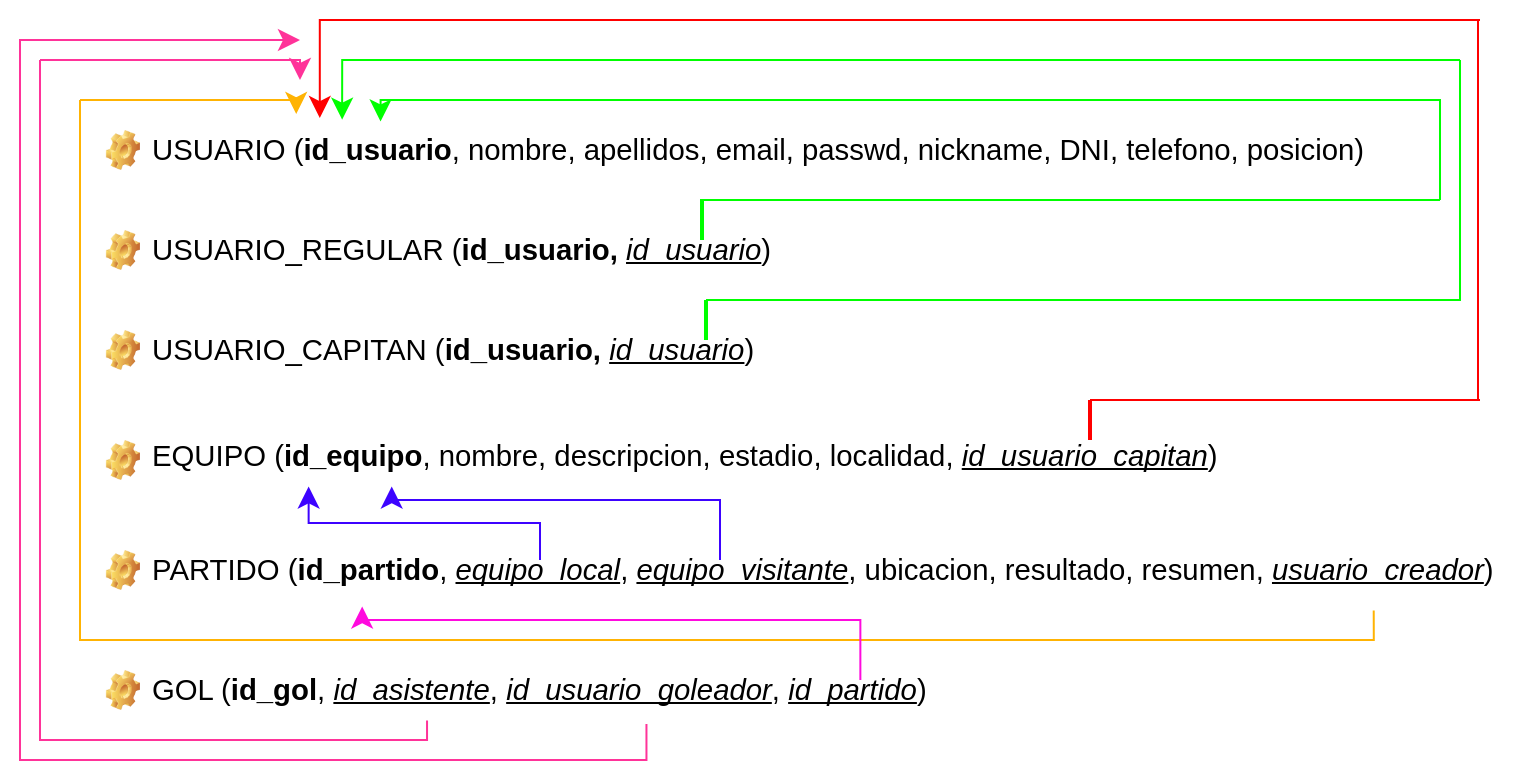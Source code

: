 <mxfile version="24.2.2" type="device">
  <diagram name="Página-1" id="RrpGZ81u7sjzvxTYh_N2">
    <mxGraphModel dx="989" dy="514" grid="1" gridSize="10" guides="1" tooltips="1" connect="1" arrows="1" fold="1" page="1" pageScale="1" pageWidth="827" pageHeight="1169" math="0" shadow="0">
      <root>
        <mxCell id="0" />
        <mxCell id="1" parent="0" />
        <mxCell id="2V15acwhdToJsvbggmJ_-3" value="&lt;span id=&quot;docs-internal-guid-c65d7418-7fff-1087-b515-32ff934a345a&quot;&gt;&lt;span style=&quot;font-size: 11pt; font-family: Arial, sans-serif; background-color: transparent; font-variant-numeric: normal; font-variant-east-asian: normal; font-variant-alternates: normal; font-variant-position: normal; vertical-align: baseline; white-space-collapse: preserve;&quot;&gt;USUARIO (&lt;/span&gt;&lt;span style=&quot;font-size: 11pt; font-family: Arial, sans-serif; background-color: transparent; font-weight: 700; font-variant-numeric: normal; font-variant-east-asian: normal; font-variant-alternates: normal; font-variant-position: normal; vertical-align: baseline; white-space-collapse: preserve;&quot;&gt;id_usuario&lt;/span&gt;&lt;span style=&quot;font-size: 11pt; font-family: Arial, sans-serif; background-color: transparent; font-variant-numeric: normal; font-variant-east-asian: normal; font-variant-alternates: normal; font-variant-position: normal; vertical-align: baseline; white-space-collapse: preserve;&quot;&gt;, nombre, apellidos, email, passwd, nickname, DNI, telefono, posicion)&lt;/span&gt;&lt;/span&gt;" style="text;strokeColor=none;fillColor=none;align=left;verticalAlign=middle;spacingLeft=4;spacingRight=4;overflow=hidden;points=[[0,0.5],[1,0.5]];portConstraint=eastwest;rotatable=0;whiteSpace=wrap;html=1;" vertex="1" parent="1">
          <mxGeometry x="130" y="80" width="620" height="30" as="geometry" />
        </mxCell>
        <mxCell id="2V15acwhdToJsvbggmJ_-4" value="" style="shape=image;html=1;verticalLabelPosition=bottom;verticalAlign=top;imageAspect=1;aspect=fixed;image=img/clipart/Gear_128x128.png" vertex="1" parent="1">
          <mxGeometry x="112.95" y="85" width="17.05" height="20" as="geometry" />
        </mxCell>
        <mxCell id="2V15acwhdToJsvbggmJ_-6" value="&lt;span id=&quot;docs-internal-guid-843cd96f-7fff-49b5-6227-f726829cd4c8&quot;&gt;&lt;span style=&quot;font-size: 11pt; font-family: Arial, sans-serif; background-color: transparent; font-variant-numeric: normal; font-variant-east-asian: normal; font-variant-alternates: normal; font-variant-position: normal; vertical-align: baseline; white-space-collapse: preserve;&quot;&gt;USUARIO_REGULAR (&lt;b&gt;id_usuario, &lt;/b&gt;&lt;u style=&quot;&quot;&gt;&lt;i style=&quot;&quot;&gt;id_usuario&lt;/i&gt;&lt;/u&gt;)&lt;/span&gt;&lt;/span&gt;" style="text;strokeColor=none;fillColor=none;align=left;verticalAlign=middle;spacingLeft=4;spacingRight=4;overflow=hidden;points=[[0,0.5],[1,0.5]];portConstraint=eastwest;rotatable=0;whiteSpace=wrap;html=1;" vertex="1" parent="1">
          <mxGeometry x="130" y="130" width="320" height="30" as="geometry" />
        </mxCell>
        <mxCell id="2V15acwhdToJsvbggmJ_-7" value="" style="shape=image;html=1;verticalLabelPosition=bottom;verticalAlign=top;imageAspect=1;aspect=fixed;image=img/clipart/Gear_128x128.png" vertex="1" parent="1">
          <mxGeometry x="112.95" y="135" width="17.05" height="20" as="geometry" />
        </mxCell>
        <mxCell id="2V15acwhdToJsvbggmJ_-8" value="&lt;span id=&quot;docs-internal-guid-843cd96f-7fff-49b5-6227-f726829cd4c8&quot;&gt;&lt;span style=&quot;font-size: 11pt; font-family: Arial, sans-serif; background-color: transparent; font-variant-numeric: normal; font-variant-east-asian: normal; font-variant-alternates: normal; font-variant-position: normal; vertical-align: baseline; white-space-collapse: preserve;&quot;&gt;USUARIO_CAPITAN (&lt;b&gt;id_usuario, &lt;/b&gt;&lt;u style=&quot;&quot;&gt;&lt;i style=&quot;&quot;&gt;id_usuario&lt;/i&gt;&lt;/u&gt;)&lt;/span&gt;&lt;/span&gt;" style="text;strokeColor=none;fillColor=none;align=left;verticalAlign=middle;spacingLeft=4;spacingRight=4;overflow=hidden;points=[[0,0.5],[1,0.5]];portConstraint=eastwest;rotatable=0;whiteSpace=wrap;html=1;" vertex="1" parent="1">
          <mxGeometry x="130" y="180" width="320" height="30" as="geometry" />
        </mxCell>
        <mxCell id="2V15acwhdToJsvbggmJ_-9" value="" style="shape=image;html=1;verticalLabelPosition=bottom;verticalAlign=top;imageAspect=1;aspect=fixed;image=img/clipart/Gear_128x128.png" vertex="1" parent="1">
          <mxGeometry x="112.95" y="185" width="17.05" height="20" as="geometry" />
        </mxCell>
        <mxCell id="2V15acwhdToJsvbggmJ_-10" value="&lt;span style=&quot;color: rgba(0, 0, 0, 0); font-family: monospace; font-size: 0px; text-wrap: nowrap;&quot;&gt;%3CmxGraphModel%3E%3Croot%3E%3CmxCell%20id%3D%220%22%2F%3E%3CmxCell%20id%3D%221%22%20parent%3D%220%22%2F%3E%3CmxCell%20id%3D%222%22%20value%3D%22%26lt%3Bspan%20id%3D%26quot%3Bdocs-internal-guid-c65d7418-7fff-1087-b515-32ff934a345a%26quot%3B%26gt%3B%26lt%3Bspan%20style%3D%26quot%3Bfont-size%3A%2011pt%3B%20font-family%3A%20Arial%2C%20sans-serif%3B%20background-color%3A%20transparent%3B%20font-variant-numeric%3A%20normal%3B%20font-variant-east-asian%3A%20normal%3B%20font-variant-alternates%3A%20normal%3B%20font-variant-position%3A%20normal%3B%20vertical-align%3A%20baseline%3B%20white-space-collapse%3A%20preserve%3B%26quot%3B%26gt%3BUSUARIO%20(%26lt%3B%2Fspan%26gt%3B%26lt%3Bspan%20style%3D%26quot%3Bfont-size%3A%2011pt%3B%20font-family%3A%20Arial%2C%20sans-serif%3B%20background-color%3A%20transparent%3B%20font-weight%3A%20700%3B%20font-variant-numeric%3A%20normal%3B%20font-variant-east-asian%3A%20normal%3B%20font-variant-alternates%3A%20normal%3B%20font-variant-position%3A%20normal%3B%20vertical-align%3A%20baseline%3B%20white-space-collapse%3A%20preserve%3B%26quot%3B%26gt%3Bid_usuario%26lt%3B%2Fspan%26gt%3B%26lt%3Bspan%20style%3D%26quot%3Bfont-size%3A%2011pt%3B%20font-family%3A%20Arial%2C%20sans-serif%3B%20background-color%3A%20transparent%3B%20font-variant-numeric%3A%20normal%3B%20font-variant-east-asian%3A%20normal%3B%20font-variant-alternates%3A%20normal%3B%20font-variant-position%3A%20normal%3B%20vertical-align%3A%20baseline%3B%20white-space-collapse%3A%20preserve%3B%26quot%3B%26gt%3B%2C%20nombre%2C%20apellidos%2C%20email%2C%20passwd%2C%20nickname%2C%20DNI%2C%20telefono%2C%20posicion)%26lt%3B%2Fspan%26gt%3B%26lt%3B%2Fspan%26gt%3B%22%20style%3D%22text%3BstrokeColor%3Dnone%3BfillColor%3Dnone%3Balign%3Dleft%3BverticalAlign%3Dmiddle%3BspacingLeft%3D4%3BspacingRight%3D4%3Boverflow%3Dhidden%3Bpoints%3D%5B%5B0%2C0.5%5D%2C%5B1%2C0.5%5D%5D%3BportConstraint%3Deastwest%3Brotatable%3D0%3BwhiteSpace%3Dwrap%3Bhtml%3D1%3B%22%20vertex%3D%221%22%20parent%3D%221%22%3E%3CmxGeometry%20x%3D%22130%22%20y%3D%2280%22%20width%3D%22620%22%20height%3D%2230%22%20as%3D%22geometry%22%2F%3E%3C%2FmxCell%3E%3C%2Froot%3E%3C%2FmxGraphModel%3E&lt;/span&gt;" style="text;strokeColor=none;fillColor=none;align=left;verticalAlign=middle;spacingLeft=4;spacingRight=4;overflow=hidden;points=[[0,0.5],[1,0.5]];portConstraint=eastwest;rotatable=0;whiteSpace=wrap;html=1;" vertex="1" parent="1">
          <mxGeometry x="130" y="230" width="630" height="40" as="geometry" />
        </mxCell>
        <mxCell id="2V15acwhdToJsvbggmJ_-11" value="&lt;span id=&quot;docs-internal-guid-77e92b00-7fff-6246-d6df-265483c7b0aa&quot;&gt;&lt;p style=&quot;line-height:1.38;text-align: justify;margin-top:0pt;margin-bottom:0pt;&quot; dir=&quot;ltr&quot;&gt;&lt;span style=&quot;font-size: 11pt; font-family: Arial, sans-serif; background-color: transparent; font-variant-numeric: normal; font-variant-east-asian: normal; font-variant-alternates: normal; font-variant-position: normal; vertical-align: baseline; white-space-collapse: preserve;&quot;&gt;EQUIPO (&lt;/span&gt;&lt;span style=&quot;font-size: 11pt; font-family: Arial, sans-serif; background-color: transparent; font-weight: 700; font-variant-numeric: normal; font-variant-east-asian: normal; font-variant-alternates: normal; font-variant-position: normal; vertical-align: baseline; white-space-collapse: preserve;&quot;&gt;id_equipo&lt;/span&gt;&lt;span style=&quot;font-size: 11pt; font-family: Arial, sans-serif; background-color: transparent; font-variant-numeric: normal; font-variant-east-asian: normal; font-variant-alternates: normal; font-variant-position: normal; vertical-align: baseline; white-space-collapse: preserve;&quot;&gt;, nombre, descripcion, estadio, localidad, &lt;/span&gt;&lt;span style=&quot;font-size: 11pt; font-family: Arial, sans-serif; background-color: transparent; font-style: italic; font-variant-numeric: normal; font-variant-east-asian: normal; font-variant-alternates: normal; font-variant-position: normal; text-decoration-line: underline; text-decoration-skip-ink: none; vertical-align: baseline; white-space-collapse: preserve;&quot;&gt;id_usuario_capitan&lt;/span&gt;&lt;span style=&quot;font-size: 11pt; font-family: Arial, sans-serif; background-color: transparent; font-variant-numeric: normal; font-variant-east-asian: normal; font-variant-alternates: normal; font-variant-position: normal; vertical-align: baseline; white-space-collapse: preserve;&quot;&gt;)&lt;/span&gt;&lt;/p&gt;&lt;div&gt;&lt;span style=&quot;font-size: 11pt; font-family: Arial, sans-serif; background-color: transparent; font-variant-numeric: normal; font-variant-east-asian: normal; font-variant-alternates: normal; font-variant-position: normal; vertical-align: baseline; white-space-collapse: preserve;&quot;&gt;&lt;br&gt;&lt;/span&gt;&lt;/div&gt;&lt;/span&gt;" style="text;strokeColor=none;fillColor=none;align=left;verticalAlign=middle;spacingLeft=4;spacingRight=4;overflow=hidden;points=[[0,0.5],[1,0.5]];portConstraint=eastwest;rotatable=0;whiteSpace=wrap;html=1;" vertex="1" parent="1">
          <mxGeometry x="130" y="235" width="620" height="30" as="geometry" />
        </mxCell>
        <mxCell id="2V15acwhdToJsvbggmJ_-12" value="" style="shape=image;html=1;verticalLabelPosition=bottom;verticalAlign=top;imageAspect=1;aspect=fixed;image=img/clipart/Gear_128x128.png" vertex="1" parent="1">
          <mxGeometry x="112.95" y="240" width="17.05" height="20" as="geometry" />
        </mxCell>
        <mxCell id="2V15acwhdToJsvbggmJ_-14" value="&lt;span id=&quot;docs-internal-guid-77e92b00-7fff-6246-d6df-265483c7b0aa&quot;&gt;&lt;p style=&quot;line-height:1.38;text-align: justify;margin-top:0pt;margin-bottom:0pt;&quot; dir=&quot;ltr&quot;&gt;&lt;span id=&quot;docs-internal-guid-07ce9694-7fff-fec5-a1c9-a81a64ae8eed&quot;&gt;&lt;span style=&quot;font-size: 11pt; font-family: Arial, sans-serif; background-color: transparent; font-variant-numeric: normal; font-variant-east-asian: normal; font-variant-alternates: normal; font-variant-position: normal; vertical-align: baseline; white-space-collapse: preserve;&quot;&gt;PARTIDO (&lt;/span&gt;&lt;span style=&quot;font-size: 11pt; font-family: Arial, sans-serif; background-color: transparent; font-weight: 700; font-variant-numeric: normal; font-variant-east-asian: normal; font-variant-alternates: normal; font-variant-position: normal; vertical-align: baseline; white-space-collapse: preserve;&quot;&gt;id_partido&lt;/span&gt;&lt;span style=&quot;font-size: 11pt; font-family: Arial, sans-serif; background-color: transparent; font-variant-numeric: normal; font-variant-east-asian: normal; font-variant-alternates: normal; font-variant-position: normal; vertical-align: baseline; white-space-collapse: preserve;&quot;&gt;, &lt;/span&gt;&lt;span style=&quot;font-size: 11pt; font-family: Arial, sans-serif; background-color: transparent; font-style: italic; font-variant-numeric: normal; font-variant-east-asian: normal; font-variant-alternates: normal; font-variant-position: normal; text-decoration-line: underline; text-decoration-skip-ink: none; vertical-align: baseline; white-space-collapse: preserve;&quot;&gt;equipo_local&lt;/span&gt;&lt;span style=&quot;font-size: 11pt; font-family: Arial, sans-serif; background-color: transparent; font-variant-numeric: normal; font-variant-east-asian: normal; font-variant-alternates: normal; font-variant-position: normal; vertical-align: baseline; white-space-collapse: preserve;&quot;&gt;, &lt;/span&gt;&lt;span style=&quot;font-size: 11pt; font-family: Arial, sans-serif; background-color: transparent; font-style: italic; font-variant-numeric: normal; font-variant-east-asian: normal; font-variant-alternates: normal; font-variant-position: normal; text-decoration-line: underline; text-decoration-skip-ink: none; vertical-align: baseline; white-space-collapse: preserve;&quot;&gt;equipo_visitante&lt;/span&gt;&lt;span style=&quot;font-size: 11pt; font-family: Arial, sans-serif; background-color: transparent; font-variant-numeric: normal; font-variant-east-asian: normal; font-variant-alternates: normal; font-variant-position: normal; vertical-align: baseline; white-space-collapse: preserve;&quot;&gt;, ubicacion, resultado, resumen, &lt;/span&gt;&lt;span style=&quot;font-size: 11pt; font-family: Arial, sans-serif; background-color: transparent; font-style: italic; font-variant-numeric: normal; font-variant-east-asian: normal; font-variant-alternates: normal; font-variant-position: normal; text-decoration-line: underline; text-decoration-skip-ink: none; vertical-align: baseline; white-space-collapse: preserve;&quot;&gt;usuario_creador&lt;/span&gt;&lt;span style=&quot;font-size: 11pt; font-family: Arial, sans-serif; background-color: transparent; font-variant-numeric: normal; font-variant-east-asian: normal; font-variant-alternates: normal; font-variant-position: normal; vertical-align: baseline; white-space-collapse: preserve;&quot;&gt;)&lt;/span&gt;&lt;/span&gt;&lt;br&gt;&lt;/p&gt;&lt;/span&gt;" style="text;strokeColor=none;fillColor=none;align=left;verticalAlign=middle;spacingLeft=4;spacingRight=4;overflow=hidden;points=[[0,0.5],[1,0.5]];portConstraint=eastwest;rotatable=0;whiteSpace=wrap;html=1;" vertex="1" parent="1">
          <mxGeometry x="130" y="290" width="690" height="30" as="geometry" />
        </mxCell>
        <mxCell id="2V15acwhdToJsvbggmJ_-15" value="" style="shape=image;html=1;verticalLabelPosition=bottom;verticalAlign=top;imageAspect=1;aspect=fixed;image=img/clipart/Gear_128x128.png" vertex="1" parent="1">
          <mxGeometry x="112.95" y="295" width="17.05" height="20" as="geometry" />
        </mxCell>
        <mxCell id="2V15acwhdToJsvbggmJ_-16" value="&lt;span id=&quot;docs-internal-guid-77e92b00-7fff-6246-d6df-265483c7b0aa&quot;&gt;&lt;p style=&quot;line-height:1.38;text-align: justify;margin-top:0pt;margin-bottom:0pt;&quot; dir=&quot;ltr&quot;&gt;&lt;span id=&quot;docs-internal-guid-e4df46f1-7fff-a1cd-e2ec-fded44c88054&quot;&gt;&lt;span style=&quot;font-size: 11pt; font-family: Arial, sans-serif; background-color: transparent; font-variant-numeric: normal; font-variant-east-asian: normal; font-variant-alternates: normal; font-variant-position: normal; vertical-align: baseline; white-space-collapse: preserve;&quot;&gt;GOL (&lt;/span&gt;&lt;span style=&quot;font-size: 11pt; font-family: Arial, sans-serif; background-color: transparent; font-weight: 700; font-variant-numeric: normal; font-variant-east-asian: normal; font-variant-alternates: normal; font-variant-position: normal; vertical-align: baseline; white-space-collapse: preserve;&quot;&gt;id_gol&lt;/span&gt;&lt;span style=&quot;font-size: 11pt; font-family: Arial, sans-serif; background-color: transparent; font-variant-numeric: normal; font-variant-east-asian: normal; font-variant-alternates: normal; font-variant-position: normal; vertical-align: baseline; white-space-collapse: preserve;&quot;&gt;, &lt;/span&gt;&lt;span style=&quot;font-size: 11pt; font-family: Arial, sans-serif; background-color: transparent; font-style: italic; font-variant-numeric: normal; font-variant-east-asian: normal; font-variant-alternates: normal; font-variant-position: normal; text-decoration-line: underline; text-decoration-skip-ink: none; vertical-align: baseline; white-space-collapse: preserve;&quot;&gt;id_asistente&lt;/span&gt;&lt;span style=&quot;font-size: 11pt; font-family: Arial, sans-serif; background-color: transparent; font-variant-numeric: normal; font-variant-east-asian: normal; font-variant-alternates: normal; font-variant-position: normal; vertical-align: baseline; white-space-collapse: preserve;&quot;&gt;, &lt;/span&gt;&lt;span style=&quot;font-size: 11pt; font-family: Arial, sans-serif; background-color: transparent; font-style: italic; font-variant-numeric: normal; font-variant-east-asian: normal; font-variant-alternates: normal; font-variant-position: normal; text-decoration-line: underline; text-decoration-skip-ink: none; vertical-align: baseline; white-space-collapse: preserve;&quot;&gt;id_usuario_goleador&lt;/span&gt;&lt;span style=&quot;font-size: 11pt; font-family: Arial, sans-serif; background-color: transparent; font-variant-numeric: normal; font-variant-east-asian: normal; font-variant-alternates: normal; font-variant-position: normal; vertical-align: baseline; white-space-collapse: preserve;&quot;&gt;, &lt;/span&gt;&lt;span style=&quot;font-size: 11pt; font-family: Arial, sans-serif; background-color: transparent; font-style: italic; font-variant-numeric: normal; font-variant-east-asian: normal; font-variant-alternates: normal; font-variant-position: normal; text-decoration-line: underline; text-decoration-skip-ink: none; vertical-align: baseline; white-space-collapse: preserve;&quot;&gt;id_partido&lt;/span&gt;&lt;span style=&quot;font-size: 11pt; font-family: Arial, sans-serif; background-color: transparent; font-variant-numeric: normal; font-variant-east-asian: normal; font-variant-alternates: normal; font-variant-position: normal; vertical-align: baseline; white-space-collapse: preserve;&quot;&gt;)&lt;/span&gt;&lt;/span&gt;&lt;br&gt;&lt;/p&gt;&lt;/span&gt;" style="text;strokeColor=none;fillColor=none;align=left;verticalAlign=middle;spacingLeft=4;spacingRight=4;overflow=hidden;points=[[0,0.5],[1,0.5]];portConstraint=eastwest;rotatable=0;whiteSpace=wrap;html=1;" vertex="1" parent="1">
          <mxGeometry x="130" y="350" width="690" height="30" as="geometry" />
        </mxCell>
        <mxCell id="2V15acwhdToJsvbggmJ_-17" value="" style="shape=image;html=1;verticalLabelPosition=bottom;verticalAlign=top;imageAspect=1;aspect=fixed;image=img/clipart/Gear_128x128.png" vertex="1" parent="1">
          <mxGeometry x="112.95" y="355" width="17.05" height="20" as="geometry" />
        </mxCell>
        <mxCell id="2V15acwhdToJsvbggmJ_-20" value="" style="edgeStyle=segmentEdgeStyle;endArrow=none;html=1;curved=0;rounded=0;endSize=8;startSize=8;endFill=0;strokeColor=#00FF00;" edge="1" parent="1">
          <mxGeometry width="50" height="50" relative="1" as="geometry">
            <mxPoint x="410" y="120" as="sourcePoint" />
            <mxPoint x="780" y="120" as="targetPoint" />
          </mxGeometry>
        </mxCell>
        <mxCell id="2V15acwhdToJsvbggmJ_-21" value="" style="edgeStyle=segmentEdgeStyle;endArrow=none;html=1;curved=0;rounded=0;endSize=8;startSize=8;endFill=0;strokeColor=#00FF00;" edge="1" parent="1">
          <mxGeometry width="50" height="50" relative="1" as="geometry">
            <mxPoint x="780" y="110" as="sourcePoint" />
            <mxPoint x="258.095" y="70" as="targetPoint" />
            <Array as="points">
              <mxPoint x="780" y="120" />
              <mxPoint x="780" />
            </Array>
          </mxGeometry>
        </mxCell>
        <mxCell id="2V15acwhdToJsvbggmJ_-22" value="" style="edgeStyle=segmentEdgeStyle;endArrow=classic;html=1;curved=0;rounded=0;endSize=8;startSize=8;entryX=0.194;entryY=0.025;entryDx=0;entryDy=0;entryPerimeter=0;strokeColor=#00FF00;" edge="1" parent="1" target="2V15acwhdToJsvbggmJ_-3">
          <mxGeometry width="50" height="50" relative="1" as="geometry">
            <mxPoint x="270" y="70" as="sourcePoint" />
            <mxPoint x="280" as="targetPoint" />
          </mxGeometry>
        </mxCell>
        <mxCell id="2V15acwhdToJsvbggmJ_-24" value="" style="line;strokeWidth=2;direction=south;html=1;strokeColor=#00FF00;" vertex="1" parent="1">
          <mxGeometry x="406" y="120" width="10" height="20" as="geometry" />
        </mxCell>
        <mxCell id="2V15acwhdToJsvbggmJ_-25" value="" style="line;strokeWidth=2;direction=south;html=1;strokeColor=#00FF00;" vertex="1" parent="1">
          <mxGeometry x="408" y="170" width="10" height="20" as="geometry" />
        </mxCell>
        <mxCell id="2V15acwhdToJsvbggmJ_-26" value="" style="edgeStyle=segmentEdgeStyle;endArrow=none;html=1;curved=0;rounded=0;endSize=8;startSize=8;exitX=0;exitY=0.5;exitDx=0;exitDy=0;exitPerimeter=0;endFill=0;strokeColor=#00FF00;" edge="1" parent="1" source="2V15acwhdToJsvbggmJ_-25">
          <mxGeometry width="50" height="50" relative="1" as="geometry">
            <mxPoint x="500" y="180" as="sourcePoint" />
            <mxPoint x="790" y="50" as="targetPoint" />
            <Array as="points">
              <mxPoint x="790" y="170" />
            </Array>
          </mxGeometry>
        </mxCell>
        <mxCell id="2V15acwhdToJsvbggmJ_-27" value="" style="edgeStyle=segmentEdgeStyle;endArrow=classic;html=1;curved=0;rounded=0;endSize=8;startSize=8;entryX=0.163;entryY=-0.006;entryDx=0;entryDy=0;entryPerimeter=0;strokeColor=#00FF00;" edge="1" parent="1" target="2V15acwhdToJsvbggmJ_-3">
          <mxGeometry width="50" height="50" relative="1" as="geometry">
            <mxPoint x="790" y="50" as="sourcePoint" />
            <mxPoint x="740" as="targetPoint" />
          </mxGeometry>
        </mxCell>
        <mxCell id="2V15acwhdToJsvbggmJ_-30" value="" style="line;strokeWidth=2;direction=south;html=1;strokeColor=#FF0000;" vertex="1" parent="1">
          <mxGeometry x="600" y="220" width="10" height="20" as="geometry" />
        </mxCell>
        <mxCell id="2V15acwhdToJsvbggmJ_-31" value="" style="edgeStyle=segmentEdgeStyle;endArrow=none;html=1;curved=0;rounded=0;endSize=8;startSize=8;exitX=0;exitY=0.5;exitDx=0;exitDy=0;exitPerimeter=0;endFill=0;strokeColor=#FF0000;" edge="1" parent="1" source="2V15acwhdToJsvbggmJ_-30">
          <mxGeometry width="50" height="50" relative="1" as="geometry">
            <mxPoint x="610" y="220" as="sourcePoint" />
            <mxPoint x="800" y="220" as="targetPoint" />
          </mxGeometry>
        </mxCell>
        <mxCell id="2V15acwhdToJsvbggmJ_-32" value="" style="edgeStyle=segmentEdgeStyle;endArrow=none;html=1;curved=0;rounded=0;endSize=8;startSize=8;endFill=0;strokeColor=#FF0000;" edge="1" parent="1">
          <mxGeometry width="50" height="50" relative="1" as="geometry">
            <mxPoint x="799" y="220" as="sourcePoint" />
            <mxPoint x="799" y="30" as="targetPoint" />
          </mxGeometry>
        </mxCell>
        <mxCell id="2V15acwhdToJsvbggmJ_-33" value="" style="edgeStyle=segmentEdgeStyle;endArrow=classic;html=1;curved=0;rounded=0;endSize=8;startSize=8;entryX=0.145;entryY=-0.033;entryDx=0;entryDy=0;entryPerimeter=0;strokeColor=#FF0000;" edge="1" parent="1" target="2V15acwhdToJsvbggmJ_-3">
          <mxGeometry width="50" height="50" relative="1" as="geometry">
            <mxPoint x="800" y="30" as="sourcePoint" />
            <mxPoint x="780" y="-20" as="targetPoint" />
          </mxGeometry>
        </mxCell>
        <mxCell id="2V15acwhdToJsvbggmJ_-34" value="" style="edgeStyle=elbowEdgeStyle;elbow=vertical;endArrow=classic;html=1;curved=0;rounded=0;endSize=8;startSize=8;entryX=0.136;entryY=0.941;entryDx=0;entryDy=0;entryPerimeter=0;strokeColor=#3D03FF;" edge="1" parent="1" target="2V15acwhdToJsvbggmJ_-11">
          <mxGeometry width="50" height="50" relative="1" as="geometry">
            <mxPoint x="330" y="300" as="sourcePoint" />
            <mxPoint x="380" y="250" as="targetPoint" />
          </mxGeometry>
        </mxCell>
        <mxCell id="2V15acwhdToJsvbggmJ_-35" value="" style="edgeStyle=elbowEdgeStyle;elbow=vertical;endArrow=classic;html=1;curved=0;rounded=0;endSize=8;startSize=8;entryX=0.203;entryY=0.941;entryDx=0;entryDy=0;entryPerimeter=0;strokeColor=#3D03FF;" edge="1" parent="1" target="2V15acwhdToJsvbggmJ_-11">
          <mxGeometry width="50" height="50" relative="1" as="geometry">
            <mxPoint x="420" y="300" as="sourcePoint" />
            <mxPoint x="470" y="250" as="targetPoint" />
            <Array as="points">
              <mxPoint x="340" y="270" />
            </Array>
          </mxGeometry>
        </mxCell>
        <mxCell id="2V15acwhdToJsvbggmJ_-36" value="" style="elbow=vertical;endArrow=none;html=1;rounded=0;endSize=8;startSize=8;exitX=0.894;exitY=1.177;exitDx=0;exitDy=0;exitPerimeter=0;endFill=0;edgeStyle=orthogonalEdgeStyle;strokeColor=#FFB303;" edge="1" parent="1" source="2V15acwhdToJsvbggmJ_-14">
          <mxGeometry width="50" height="50" relative="1" as="geometry">
            <mxPoint x="750" y="390" as="sourcePoint" />
            <mxPoint x="100" y="70" as="targetPoint" />
            <Array as="points">
              <mxPoint x="747" y="340" />
              <mxPoint x="100" y="340" />
              <mxPoint x="100" y="270" />
            </Array>
          </mxGeometry>
        </mxCell>
        <mxCell id="2V15acwhdToJsvbggmJ_-37" value="" style="edgeStyle=segmentEdgeStyle;endArrow=classic;html=1;curved=0;rounded=0;endSize=8;startSize=8;entryX=0.126;entryY=-0.099;entryDx=0;entryDy=0;entryPerimeter=0;strokeColor=#FFB303;" edge="1" parent="1" target="2V15acwhdToJsvbggmJ_-3">
          <mxGeometry width="50" height="50" relative="1" as="geometry">
            <mxPoint x="100" y="70" as="sourcePoint" />
            <mxPoint x="150" y="20" as="targetPoint" />
          </mxGeometry>
        </mxCell>
        <mxCell id="2V15acwhdToJsvbggmJ_-38" value="" style="edgeStyle=elbowEdgeStyle;elbow=vertical;endArrow=classic;html=1;curved=0;rounded=0;endSize=8;startSize=8;exitX=0.522;exitY=0.333;exitDx=0;exitDy=0;exitPerimeter=0;entryX=0.161;entryY=1.108;entryDx=0;entryDy=0;entryPerimeter=0;strokeColor=#FF0ADE;" edge="1" parent="1" source="2V15acwhdToJsvbggmJ_-16" target="2V15acwhdToJsvbggmJ_-14">
          <mxGeometry width="50" height="50" relative="1" as="geometry">
            <mxPoint x="360" y="350" as="sourcePoint" />
            <mxPoint x="410" y="300" as="targetPoint" />
            <Array as="points">
              <mxPoint x="370" y="330" />
            </Array>
          </mxGeometry>
        </mxCell>
        <mxCell id="2V15acwhdToJsvbggmJ_-39" value="" style="edgeStyle=elbowEdgeStyle;elbow=vertical;endArrow=none;html=1;curved=0;rounded=0;endSize=8;startSize=8;exitX=0.208;exitY=1.01;exitDx=0;exitDy=0;exitPerimeter=0;endFill=0;strokeColor=#FF3399;" edge="1" parent="1" source="2V15acwhdToJsvbggmJ_-16">
          <mxGeometry width="50" height="50" relative="1" as="geometry">
            <mxPoint x="260" y="490" as="sourcePoint" />
            <mxPoint x="80" y="50" as="targetPoint" />
            <Array as="points">
              <mxPoint x="190" y="390" />
            </Array>
          </mxGeometry>
        </mxCell>
        <mxCell id="2V15acwhdToJsvbggmJ_-40" value="" style="edgeStyle=segmentEdgeStyle;endArrow=classic;html=1;curved=0;rounded=0;endSize=8;startSize=8;strokeColor=#FF3399;" edge="1" parent="1">
          <mxGeometry width="50" height="50" relative="1" as="geometry">
            <mxPoint x="80" y="50" as="sourcePoint" />
            <mxPoint x="210" y="60" as="targetPoint" />
          </mxGeometry>
        </mxCell>
        <mxCell id="2V15acwhdToJsvbggmJ_-41" value="" style="edgeStyle=elbowEdgeStyle;elbow=vertical;endArrow=none;html=1;curved=0;rounded=0;endSize=8;startSize=8;exitX=0.367;exitY=1.067;exitDx=0;exitDy=0;exitPerimeter=0;endFill=0;strokeColor=#FF3399;" edge="1" parent="1" source="2V15acwhdToJsvbggmJ_-16">
          <mxGeometry width="50" height="50" relative="1" as="geometry">
            <mxPoint x="284" y="390" as="sourcePoint" />
            <mxPoint x="70" y="60" as="targetPoint" />
            <Array as="points">
              <mxPoint x="240" y="400" />
            </Array>
          </mxGeometry>
        </mxCell>
        <mxCell id="2V15acwhdToJsvbggmJ_-42" value="" style="edgeStyle=segmentEdgeStyle;endArrow=classic;html=1;curved=0;rounded=0;endSize=8;startSize=8;strokeColor=#FF3399;" edge="1" parent="1">
          <mxGeometry width="50" height="50" relative="1" as="geometry">
            <mxPoint x="70" y="60" as="sourcePoint" />
            <mxPoint x="210" y="40" as="targetPoint" />
            <Array as="points">
              <mxPoint x="70" y="40" />
              <mxPoint x="140" y="40" />
            </Array>
          </mxGeometry>
        </mxCell>
      </root>
    </mxGraphModel>
  </diagram>
</mxfile>
